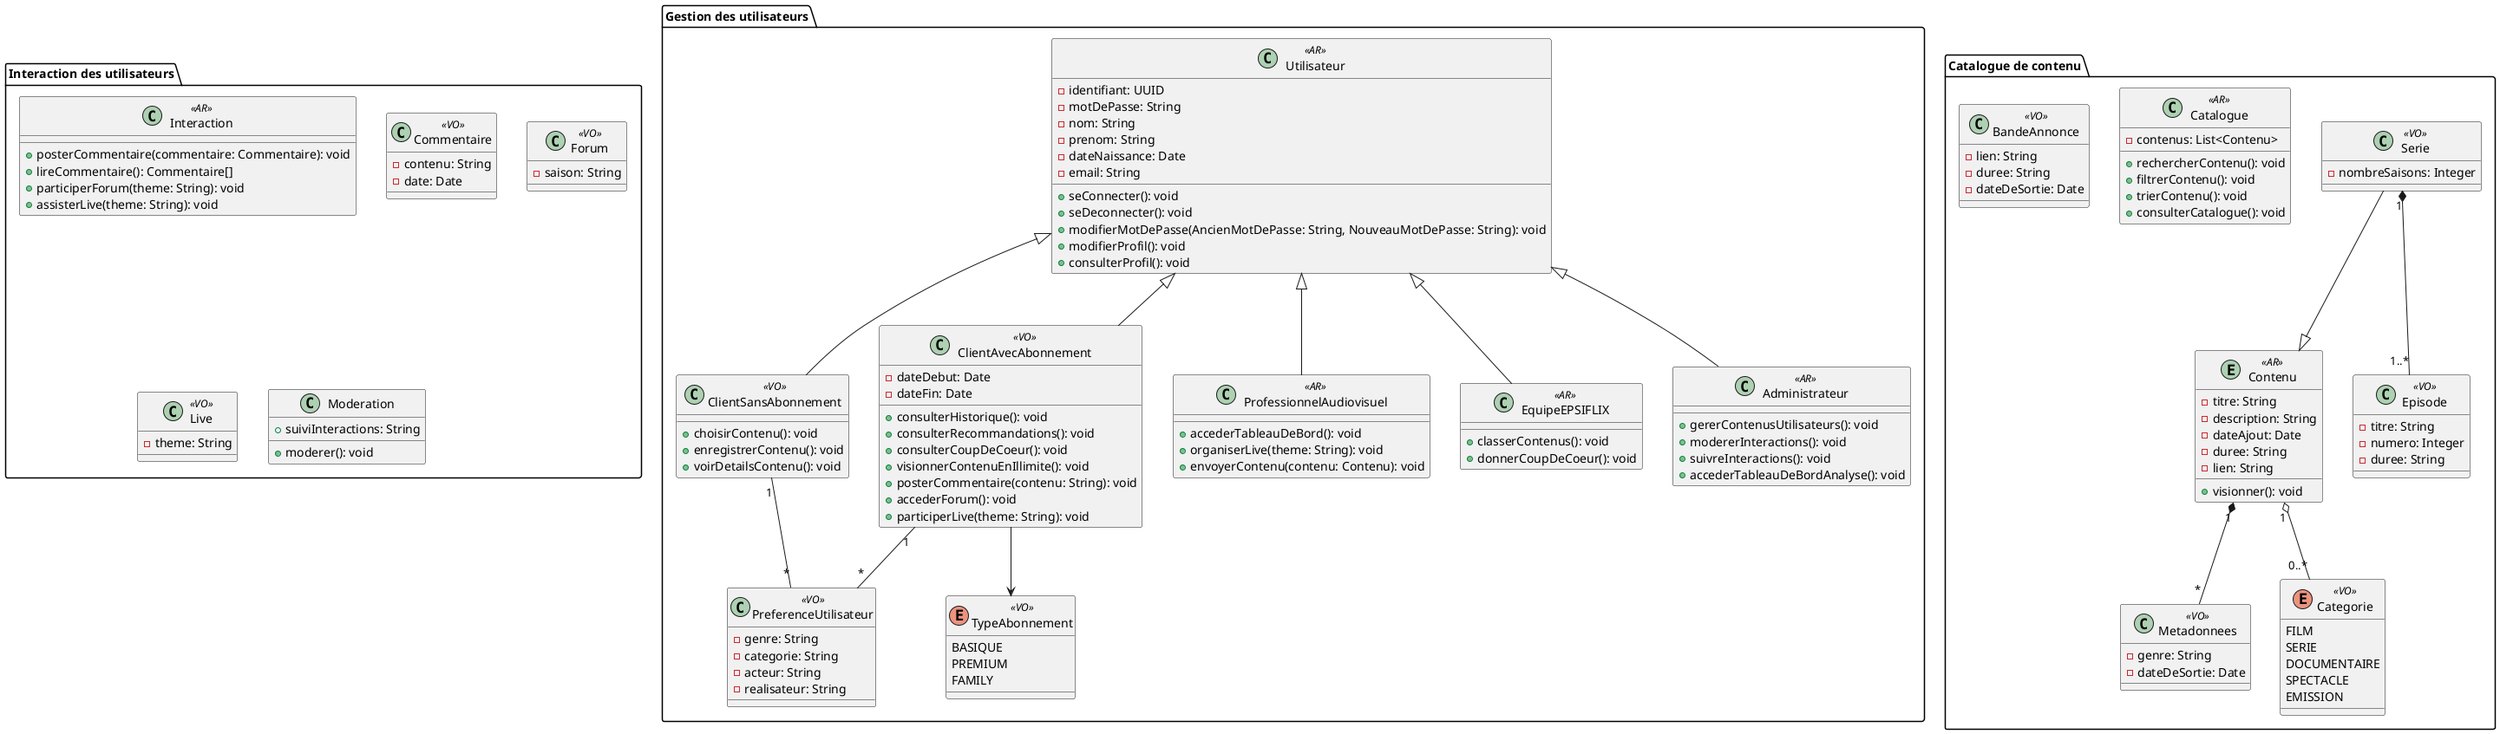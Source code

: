 @startuml Updated Domain Model

' Gestion des Utilisateurs
package "Gestion des utilisateurs" {
  class Utilisateur << AR >> {
    -identifiant: UUID
    -motDePasse: String
    -nom: String
    -prenom: String
    -dateNaissance: Date
    -email: String
    +seConnecter(): void
    +seDeconnecter(): void
    +modifierMotDePasse(AncienMotDePasse: String, NouveauMotDePasse: String): void
    +modifierProfil(): void
    +consulterProfil(): void
  }

  class ClientSansAbonnement << VO >> {
    +choisirContenu(): void
    +enregistrerContenu(): void
    +voirDetailsContenu(): void
  }

  class ClientAvecAbonnement << VO >> {
    -dateDebut: Date
    -dateFin: Date
    +consulterHistorique(): void
    +consulterRecommandations(): void
    +consulterCoupDeCoeur(): void
    +visionnerContenuEnIllimite(): void
    +posterCommentaire(contenu: String): void
    +accederForum(): void
    +participerLive(theme: String): void
  }

  class ProfessionnelAudiovisuel << AR >> {
    +accederTableauDeBord(): void
    +organiserLive(theme: String): void
    +envoyerContenu(contenu: Contenu): void
  }

  class EquipeEPSIFLIX << AR >> {
    +classerContenus(): void
    +donnerCoupDeCoeur(): void
  }

  class Administrateur << AR >> {
    +gererContenusUtilisateurs(): void
    +modererInteractions(): void
    +suivreInteractions(): void
    +accederTableauDeBordAnalyse(): void
  }

  enum TypeAbonnement << VO >> {
    BASIQUE
    PREMIUM
    FAMILY
  }

  class PreferenceUtilisateur << VO >> {
    -genre: String
    -categorie: String
    -acteur: String
    -realisateur: String
  }
}

' Catalogue de contenu
package "Catalogue de contenu" {
  entity Contenu << AR >> {
    -titre: String
    -description: String
    -dateAjout: Date
    -duree: String
    -lien: String
    +visionner(): void
  }

  class Metadonnees << VO >> {
    -genre: String
    -dateDeSortie: Date
  }

  class Serie << VO >> {
    -nombreSaisons: Integer
  }

  class Episode << VO >> {
    -titre: String
    -numero: Integer
    -duree: String
  }

  enum Categorie << VO >> {
    FILM
    SERIE
    DOCUMENTAIRE
    SPECTACLE
    EMISSION
  }

  class Catalogue << AR >> {
    -contenus: List<Contenu>
    +rechercherContenu(): void
    +filtrerContenu(): void
    +trierContenu(): void
    +consulterCatalogue(): void
  }

  class BandeAnnonce << VO >> {
    -lien: String
    -duree: String
    -dateDeSortie: Date
  }
}

package "Interaction des utilisateurs" {
  class Interaction << AR >> {
    +posterCommentaire(commentaire: Commentaire): void
    +lireCommentaire(): Commentaire[]
    +participerForum(theme: String): void
    +assisterLive(theme: String): void
  }

  class Commentaire << VO >> {
    -contenu: String
    -date: Date
  }

  class Forum << VO >> {
    -saison: String
  }

  class Live << VO >> {
    -theme: String
  }

  class Moderation {
    +suiviInteractions: String
    +moderer(): void
  }
}

Utilisateur <|-- ClientSansAbonnement
Utilisateur <|-- ClientAvecAbonnement
Utilisateur <|-- ProfessionnelAudiovisuel
Utilisateur <|-- EquipeEPSIFLIX
Utilisateur <|-- Administrateur
Contenu "1" *-- "*" Metadonnees
Serie --|> Contenu
Serie "1" *-- "1..*" Episode
Contenu "1" o-- "0..*" Categorie
ClientAvecAbonnement --> TypeAbonnement
ClientAvecAbonnement "1" -- "*" PreferenceUtilisateur
ClientSansAbonnement "1" -- "*" PreferenceUtilisateur

@enduml

